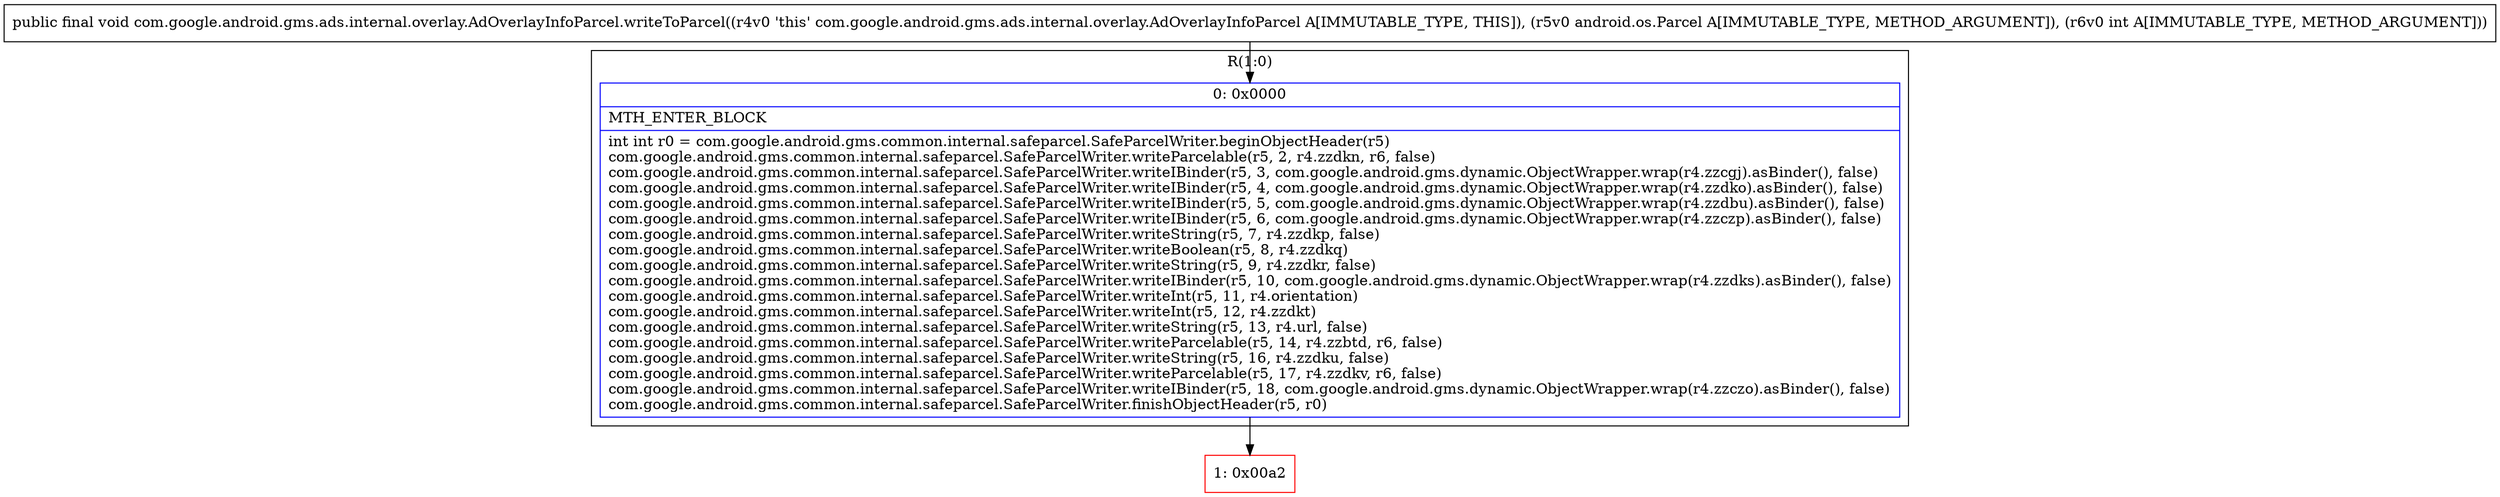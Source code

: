 digraph "CFG forcom.google.android.gms.ads.internal.overlay.AdOverlayInfoParcel.writeToParcel(Landroid\/os\/Parcel;I)V" {
subgraph cluster_Region_1949635381 {
label = "R(1:0)";
node [shape=record,color=blue];
Node_0 [shape=record,label="{0\:\ 0x0000|MTH_ENTER_BLOCK\l|int int r0 = com.google.android.gms.common.internal.safeparcel.SafeParcelWriter.beginObjectHeader(r5)\lcom.google.android.gms.common.internal.safeparcel.SafeParcelWriter.writeParcelable(r5, 2, r4.zzdkn, r6, false)\lcom.google.android.gms.common.internal.safeparcel.SafeParcelWriter.writeIBinder(r5, 3, com.google.android.gms.dynamic.ObjectWrapper.wrap(r4.zzcgj).asBinder(), false)\lcom.google.android.gms.common.internal.safeparcel.SafeParcelWriter.writeIBinder(r5, 4, com.google.android.gms.dynamic.ObjectWrapper.wrap(r4.zzdko).asBinder(), false)\lcom.google.android.gms.common.internal.safeparcel.SafeParcelWriter.writeIBinder(r5, 5, com.google.android.gms.dynamic.ObjectWrapper.wrap(r4.zzdbu).asBinder(), false)\lcom.google.android.gms.common.internal.safeparcel.SafeParcelWriter.writeIBinder(r5, 6, com.google.android.gms.dynamic.ObjectWrapper.wrap(r4.zzczp).asBinder(), false)\lcom.google.android.gms.common.internal.safeparcel.SafeParcelWriter.writeString(r5, 7, r4.zzdkp, false)\lcom.google.android.gms.common.internal.safeparcel.SafeParcelWriter.writeBoolean(r5, 8, r4.zzdkq)\lcom.google.android.gms.common.internal.safeparcel.SafeParcelWriter.writeString(r5, 9, r4.zzdkr, false)\lcom.google.android.gms.common.internal.safeparcel.SafeParcelWriter.writeIBinder(r5, 10, com.google.android.gms.dynamic.ObjectWrapper.wrap(r4.zzdks).asBinder(), false)\lcom.google.android.gms.common.internal.safeparcel.SafeParcelWriter.writeInt(r5, 11, r4.orientation)\lcom.google.android.gms.common.internal.safeparcel.SafeParcelWriter.writeInt(r5, 12, r4.zzdkt)\lcom.google.android.gms.common.internal.safeparcel.SafeParcelWriter.writeString(r5, 13, r4.url, false)\lcom.google.android.gms.common.internal.safeparcel.SafeParcelWriter.writeParcelable(r5, 14, r4.zzbtd, r6, false)\lcom.google.android.gms.common.internal.safeparcel.SafeParcelWriter.writeString(r5, 16, r4.zzdku, false)\lcom.google.android.gms.common.internal.safeparcel.SafeParcelWriter.writeParcelable(r5, 17, r4.zzdkv, r6, false)\lcom.google.android.gms.common.internal.safeparcel.SafeParcelWriter.writeIBinder(r5, 18, com.google.android.gms.dynamic.ObjectWrapper.wrap(r4.zzczo).asBinder(), false)\lcom.google.android.gms.common.internal.safeparcel.SafeParcelWriter.finishObjectHeader(r5, r0)\l}"];
}
Node_1 [shape=record,color=red,label="{1\:\ 0x00a2}"];
MethodNode[shape=record,label="{public final void com.google.android.gms.ads.internal.overlay.AdOverlayInfoParcel.writeToParcel((r4v0 'this' com.google.android.gms.ads.internal.overlay.AdOverlayInfoParcel A[IMMUTABLE_TYPE, THIS]), (r5v0 android.os.Parcel A[IMMUTABLE_TYPE, METHOD_ARGUMENT]), (r6v0 int A[IMMUTABLE_TYPE, METHOD_ARGUMENT])) }"];
MethodNode -> Node_0;
Node_0 -> Node_1;
}

